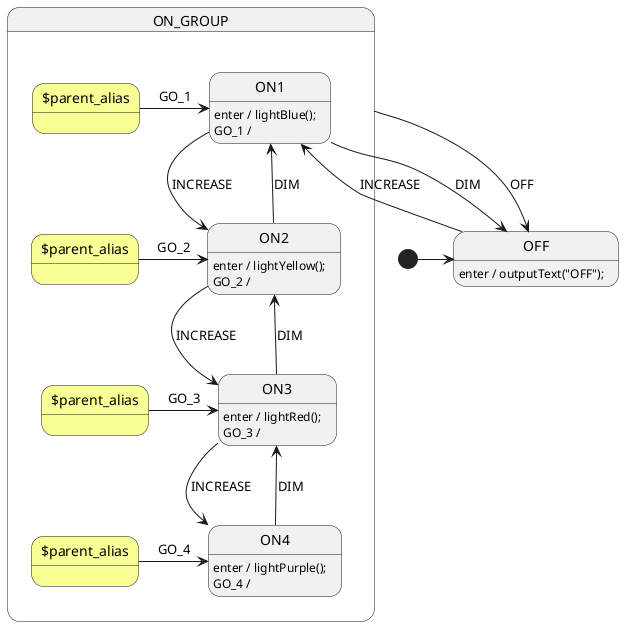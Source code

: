 @startuml Alias4

' //////////////////////// STATE ORGANIZATION ///////////////////////
' Note: StateSmith treats state names and events as case insensitive.
' More info: https://github.com/StateSmith/StateSmith/wiki/PlantUML

state OFF

state ON_GROUP<<on_style>> {
    state ON1
    state ON2
    state ON3
    state ON4

    ' To make for a cleaner diagram, we use multiple parent aliases to ON_GROUP.
    ' We don't actually need any, but it makes the diagram a lot cleaner.
    ' It also helps draw attention to a less common pattern.
    state "$parent_alias" as PA1 <<parent_alias>>
    state "$parent_alias" as PA2 <<parent_alias>>
    state "$parent_alias" as PA3 <<parent_alias>>
    state "$parent_alias" as PA4 <<parent_alias>>
}

' ///////////////////////// STATE HANDLERS /////////////////////////
' Syntax: https://github.com/StateSmith/StateSmith/wiki/Behaviors

[*] -> OFF

OFF: enter / outputText("OFF");
OFF --> ON1 : INCREASE

ON_GROUP --> OFF : OFF
PA1 -> ON1 : GO_1
PA2 -> ON2 : GO_2
PA3 -> ON3 : GO_3
PA4 -> ON4 : GO_4

ON1: enter / lightBlue();
ON1: GO_1 /  /' prevent ON_GROUP from seeing event '/
ON1 --> ON2 : INCREASE
ON1 --> OFF : DIM

ON2: enter / lightYellow();
ON2: GO_2 /  /' prevent ON_GROUP from seeing event '/
ON2 --> ON3 : INCREASE
ON2 --> ON1 : DIM

ON3: enter / lightRed();
ON3: GO_3 /  /' prevent ON_GROUP from seeing event '/
ON3 --> ON2 : DIM
ON3 --> ON4 : INCREASE

ON4: enter / lightPurple();
ON4: GO_4 /  /' prevent ON_GROUP from seeing event '/
ON4 --> ON3 : DIM


' ////////////////////////////// STYLES /////////////////////////////
skinparam state {
 BackgroundColor<<parent_alias>> #f8ff95
}


' //////////////////////// StateSmith config ////////////////////////
' More info: https://github.com/StateSmith/StateSmith/issues/335

/'! $CONFIG : toml
RenderConfig.FileTop = "// Ignore the generated files. See simulator instead."
SmRunnerSettings.transpilerId = "JavaScript"
'/
@enduml